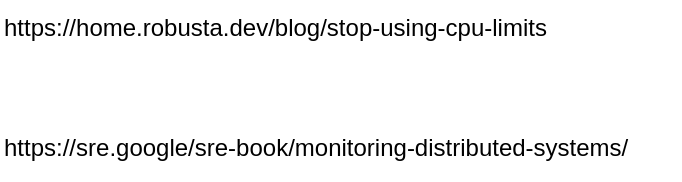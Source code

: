 <mxfile version="17.2.4" type="device" pages="4"><diagram id="o92OVrKaX6QEmme1GoP5" name="Kubernetes"><mxGraphModel dx="1038" dy="672" grid="1" gridSize="10" guides="1" tooltips="1" connect="1" arrows="1" fold="1" page="1" pageScale="1" pageWidth="850" pageHeight="1100" math="0" shadow="0"><root><mxCell id="0"/><mxCell id="1" parent="0"/><UserObject label="https://home.robusta.dev/blog/stop-using-cpu-limits" link="https://home.robusta.dev/blog/stop-using-cpu-limits" id="yYBjO3dBasx9CaVjbNBs-1"><mxCell style="text;whiteSpace=wrap;html=1;" vertex="1" parent="1"><mxGeometry x="130" y="210" width="300" height="30" as="geometry"/></mxCell></UserObject><UserObject label="https://sre.google/sre-book/monitoring-distributed-systems/" link="https://sre.google/sre-book/monitoring-distributed-systems/" id="yYBjO3dBasx9CaVjbNBs-2"><mxCell style="text;whiteSpace=wrap;html=1;" vertex="1" parent="1"><mxGeometry x="130" y="270" width="340" height="30" as="geometry"/></mxCell></UserObject></root></mxGraphModel></diagram><diagram id="8aaY4BLR8i4us7L-0VcY" name="Docker"><mxGraphModel dx="1038" dy="672" grid="1" gridSize="10" guides="1" tooltips="1" connect="1" arrows="1" fold="1" page="1" pageScale="1" pageWidth="850" pageHeight="1100" math="0" shadow="0"><root><mxCell id="0"/><mxCell id="1" parent="0"/></root></mxGraphModel></diagram><diagram id="I2uFQzy4LdeBED_CvUCI" name="Helm"><mxGraphModel dx="1038" dy="672" grid="1" gridSize="10" guides="1" tooltips="1" connect="1" arrows="1" fold="1" page="1" pageScale="1" pageWidth="850" pageHeight="1100" math="0" shadow="0"><root><mxCell id="0"/><mxCell id="1" parent="0"/></root></mxGraphModel></diagram><diagram id="oHxNf4Xarc1e2AUpxJdV" name="Page-4"><mxGraphModel dx="1038" dy="672" grid="1" gridSize="10" guides="1" tooltips="1" connect="1" arrows="1" fold="1" page="1" pageScale="1" pageWidth="850" pageHeight="1100" math="0" shadow="0"><root><mxCell id="0"/><mxCell id="1" parent="0"/></root></mxGraphModel></diagram></mxfile>